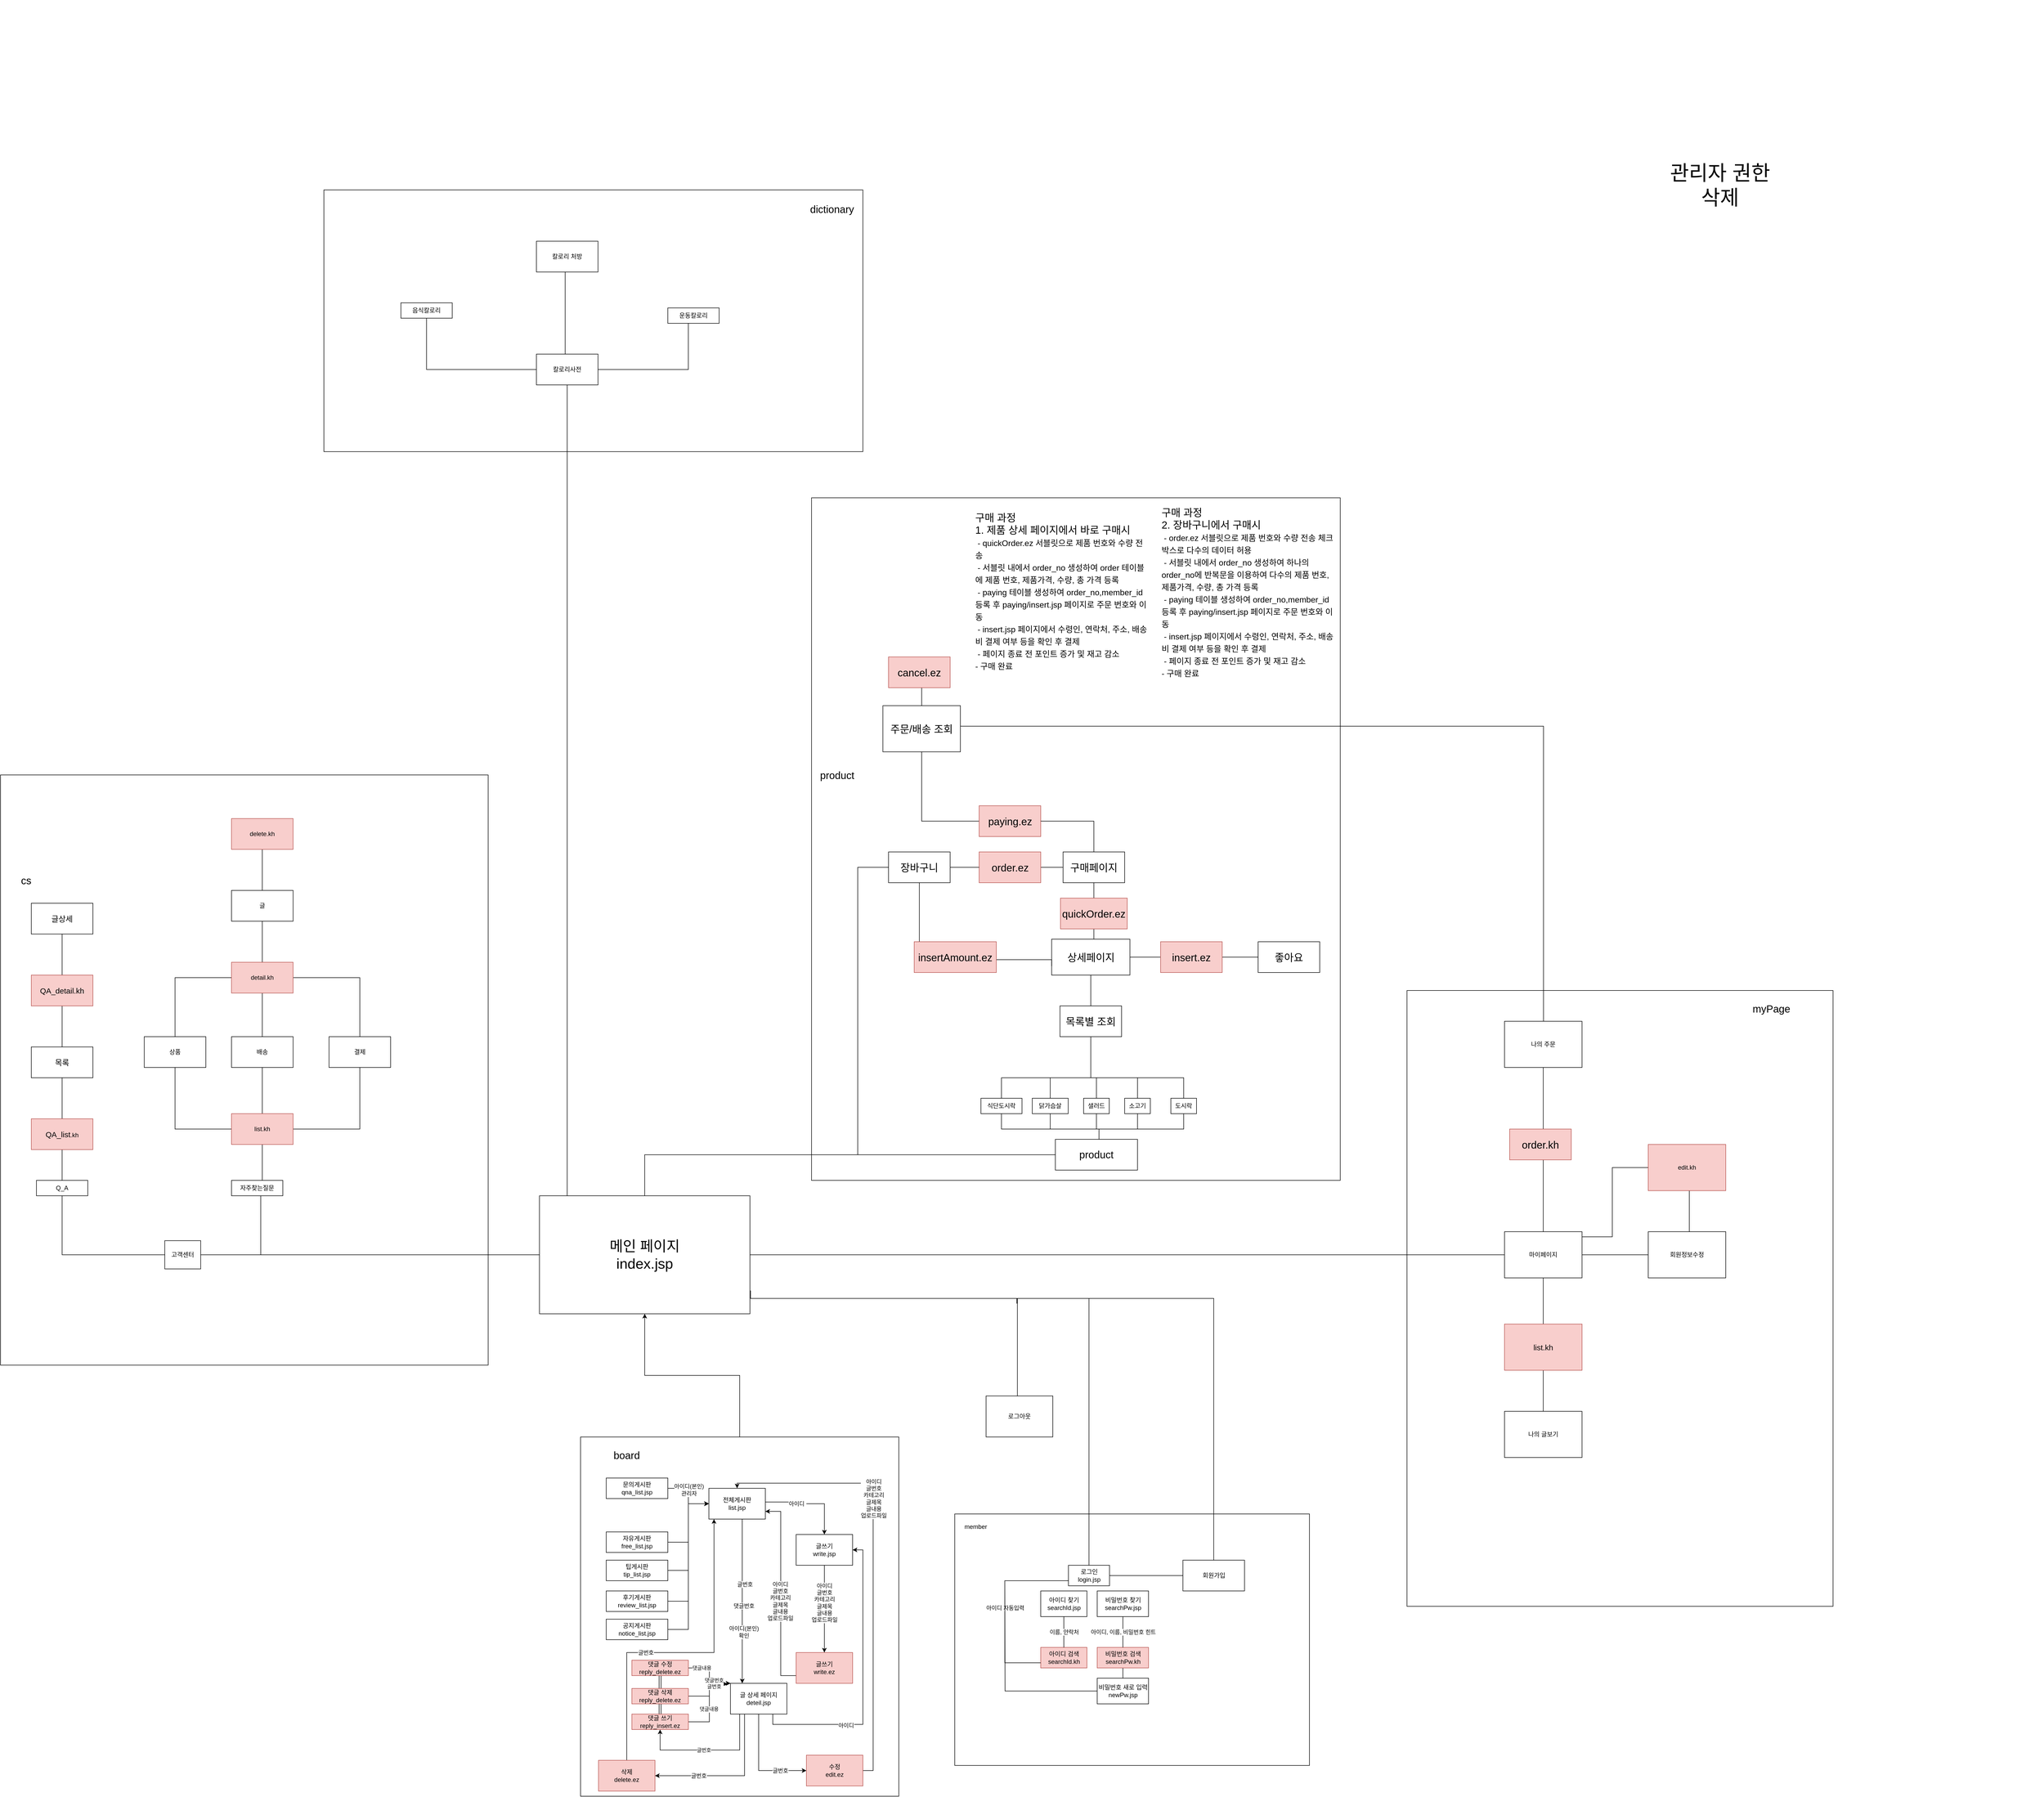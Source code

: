 <mxfile version="17.5.0" type="github">
  <diagram id="po_bsAwMXMUbILKIjwSt" name="Page-1">
    <mxGraphModel dx="2838" dy="4341" grid="1" gridSize="10" guides="1" tooltips="1" connect="1" arrows="1" fold="1" page="1" pageScale="1" pageWidth="827" pageHeight="1169" math="0" shadow="0">
      <root>
        <mxCell id="0" />
        <mxCell id="1" parent="0" />
        <mxCell id="pPLAOlyI_o9XZUJ4gf85-77" value="" style="rounded=0;whiteSpace=wrap;html=1;fontSize=20;" parent="1" vertex="1">
          <mxGeometry x="1880" y="-1440" width="830" height="1200" as="geometry" />
        </mxCell>
        <mxCell id="pPLAOlyI_o9XZUJ4gf85-59" value="" style="rounded=0;whiteSpace=wrap;html=1;fontSize=20;" parent="1" vertex="1">
          <mxGeometry x="-230" y="-3000" width="1050" height="510" as="geometry" />
        </mxCell>
        <mxCell id="pPLAOlyI_o9XZUJ4gf85-57" value="" style="rounded=0;whiteSpace=wrap;html=1;fontSize=20;" parent="1" vertex="1">
          <mxGeometry x="-860" y="-1860" width="950" height="1150" as="geometry" />
        </mxCell>
        <mxCell id="pPLAOlyI_o9XZUJ4gf85-48" value="" style="rounded=0;whiteSpace=wrap;html=1;" parent="1" vertex="1">
          <mxGeometry x="720" y="-2400" width="1030" height="1330" as="geometry" />
        </mxCell>
        <mxCell id="pPLAOlyI_o9XZUJ4gf85-46" value="" style="rounded=0;whiteSpace=wrap;html=1;" parent="1" vertex="1">
          <mxGeometry x="999" y="-420" width="691" height="490" as="geometry" />
        </mxCell>
        <mxCell id="F8ZkxFvzdjKbud3mfMzZ-83" style="edgeStyle=orthogonalEdgeStyle;rounded=0;orthogonalLoop=1;jettySize=auto;html=1;exitX=0.5;exitY=0;exitDx=0;exitDy=0;entryX=0.5;entryY=1;entryDx=0;entryDy=0;fontSize=20;" edge="1" parent="1" source="pPLAOlyI_o9XZUJ4gf85-39" target="wMbTXYFd00fgI91BMli0-22">
          <mxGeometry relative="1" as="geometry" />
        </mxCell>
        <mxCell id="pPLAOlyI_o9XZUJ4gf85-39" value="" style="rounded=0;whiteSpace=wrap;html=1;" parent="1" vertex="1">
          <mxGeometry x="270" y="-570" width="620" height="700" as="geometry" />
        </mxCell>
        <mxCell id="wMbTXYFd00fgI91BMli0-59" style="edgeStyle=orthogonalEdgeStyle;rounded=0;orthogonalLoop=1;jettySize=auto;html=1;endArrow=none;endFill=0;" parent="1" source="wMbTXYFd00fgI91BMli0-1" target="wMbTXYFd00fgI91BMli0-57" edge="1">
          <mxGeometry relative="1" as="geometry" />
        </mxCell>
        <mxCell id="pPLAOlyI_o9XZUJ4gf85-65" style="edgeStyle=orthogonalEdgeStyle;rounded=0;orthogonalLoop=1;jettySize=auto;html=1;fontSize=20;endArrow=none;endFill=0;" parent="1" source="wMbTXYFd00fgI91BMli0-1" edge="1">
          <mxGeometry relative="1" as="geometry">
            <mxPoint x="1260.5" y="-840" as="targetPoint" />
          </mxGeometry>
        </mxCell>
        <mxCell id="wMbTXYFd00fgI91BMli0-1" value="로그인&lt;br&gt;login.jsp&lt;br&gt;" style="rounded=0;whiteSpace=wrap;html=1;" parent="1" vertex="1">
          <mxGeometry x="1220.5" y="-320" width="80" height="40" as="geometry" />
        </mxCell>
        <mxCell id="wMbTXYFd00fgI91BMli0-2" value="아이디 찾기&lt;br&gt;searchId.jsp&lt;br&gt;" style="rounded=0;whiteSpace=wrap;html=1;" parent="1" vertex="1">
          <mxGeometry x="1166.5" y="-270" width="90" height="50" as="geometry" />
        </mxCell>
        <mxCell id="wMbTXYFd00fgI91BMli0-3" value="비밀번호 찾기&lt;br&gt;searchPw.jsp" style="rounded=0;whiteSpace=wrap;html=1;" parent="1" vertex="1">
          <mxGeometry x="1276.5" y="-270" width="100" height="50" as="geometry" />
        </mxCell>
        <mxCell id="wMbTXYFd00fgI91BMli0-4" value="아이디 검색&lt;br&gt;searchId.kh" style="rounded=0;whiteSpace=wrap;html=1;fillColor=#f8cecc;strokeColor=#b85450;" parent="1" vertex="1">
          <mxGeometry x="1166.5" y="-160" width="90" height="40" as="geometry" />
        </mxCell>
        <mxCell id="wMbTXYFd00fgI91BMli0-15" value="" style="edgeStyle=orthogonalEdgeStyle;rounded=0;orthogonalLoop=1;jettySize=auto;html=1;endArrow=none;endFill=0;" parent="1" source="wMbTXYFd00fgI91BMli0-5" target="wMbTXYFd00fgI91BMli0-14" edge="1">
          <mxGeometry relative="1" as="geometry" />
        </mxCell>
        <mxCell id="wMbTXYFd00fgI91BMli0-5" value="비밀번호 검색&lt;br&gt;searchPw.kh" style="rounded=0;whiteSpace=wrap;html=1;fillColor=#f8cecc;strokeColor=#b85450;" parent="1" vertex="1">
          <mxGeometry x="1276.5" y="-160" width="100" height="40" as="geometry" />
        </mxCell>
        <mxCell id="wMbTXYFd00fgI91BMli0-6" value="이름, 얀락처" style="endArrow=none;html=1;rounded=0;entryX=0.5;entryY=1;entryDx=0;entryDy=0;exitX=0.5;exitY=0;exitDx=0;exitDy=0;" parent="1" source="wMbTXYFd00fgI91BMli0-4" target="wMbTXYFd00fgI91BMli0-2" edge="1">
          <mxGeometry width="50" height="50" relative="1" as="geometry">
            <mxPoint x="1276.5" y="50" as="sourcePoint" />
            <mxPoint x="1256.5" y="-40" as="targetPoint" />
          </mxGeometry>
        </mxCell>
        <mxCell id="wMbTXYFd00fgI91BMli0-7" value="아이디, 이름, 비밀번호 힌트" style="endArrow=none;html=1;rounded=0;entryX=0.5;entryY=1;entryDx=0;entryDy=0;" parent="1" source="wMbTXYFd00fgI91BMli0-5" target="wMbTXYFd00fgI91BMli0-3" edge="1">
          <mxGeometry width="50" height="50" relative="1" as="geometry">
            <mxPoint x="1276.5" y="40" as="sourcePoint" />
            <mxPoint x="1326.5" y="-10" as="targetPoint" />
          </mxGeometry>
        </mxCell>
        <mxCell id="wMbTXYFd00fgI91BMli0-13" value="아이디 자동입력" style="endArrow=none;html=1;rounded=0;entryX=0;entryY=0.75;entryDx=0;entryDy=0;exitX=0;exitY=0.75;exitDx=0;exitDy=0;" parent="1" source="wMbTXYFd00fgI91BMli0-4" target="wMbTXYFd00fgI91BMli0-1" edge="1">
          <mxGeometry width="50" height="50" relative="1" as="geometry">
            <mxPoint x="1276.5" y="40" as="sourcePoint" />
            <mxPoint x="1326.5" y="-10" as="targetPoint" />
            <Array as="points">
              <mxPoint x="1096.5" y="-130" />
              <mxPoint x="1096.5" y="-290" />
            </Array>
          </mxGeometry>
        </mxCell>
        <mxCell id="wMbTXYFd00fgI91BMli0-58" style="edgeStyle=orthogonalEdgeStyle;rounded=0;orthogonalLoop=1;jettySize=auto;html=1;endArrow=none;endFill=0;" parent="1" source="wMbTXYFd00fgI91BMli0-14" edge="1">
          <mxGeometry relative="1" as="geometry">
            <mxPoint x="1096.5" y="-290" as="targetPoint" />
          </mxGeometry>
        </mxCell>
        <mxCell id="wMbTXYFd00fgI91BMli0-14" value="비밀번호 새로 입력&lt;br&gt;newPw.jsp" style="whiteSpace=wrap;html=1;rounded=0;" parent="1" vertex="1">
          <mxGeometry x="1276.5" y="-100" width="100" height="50" as="geometry" />
        </mxCell>
        <mxCell id="wMbTXYFd00fgI91BMli0-29" style="edgeStyle=orthogonalEdgeStyle;rounded=0;orthogonalLoop=1;jettySize=auto;html=1;endArrow=none;endFill=0;" parent="1" source="wMbTXYFd00fgI91BMli0-22" target="wMbTXYFd00fgI91BMli0-25" edge="1">
          <mxGeometry relative="1" as="geometry">
            <mxPoint x="-250" y="-925" as="sourcePoint" />
          </mxGeometry>
        </mxCell>
        <mxCell id="wMbTXYFd00fgI91BMli0-30" style="edgeStyle=orthogonalEdgeStyle;rounded=0;orthogonalLoop=1;jettySize=auto;html=1;entryX=0.5;entryY=1;entryDx=0;entryDy=0;endArrow=none;endFill=0;" parent="1" source="wMbTXYFd00fgI91BMli0-22" target="wMbTXYFd00fgI91BMli0-24" edge="1">
          <mxGeometry relative="1" as="geometry">
            <Array as="points">
              <mxPoint x="244" y="-1190" />
              <mxPoint x="244" y="-1190" />
            </Array>
          </mxGeometry>
        </mxCell>
        <mxCell id="uuZ5_4V9N_6O_D1vq4jB-8" style="edgeStyle=orthogonalEdgeStyle;rounded=0;orthogonalLoop=1;jettySize=auto;html=1;entryX=0;entryY=0.5;entryDx=0;entryDy=0;endArrow=none;endFill=0;" parent="1" target="wMbTXYFd00fgI91BMli0-77" edge="1">
          <mxGeometry relative="1" as="geometry">
            <Array as="points">
              <mxPoint x="810" y="-1680" />
            </Array>
            <mxPoint x="810" y="-1120" as="sourcePoint" />
          </mxGeometry>
        </mxCell>
        <mxCell id="pPLAOlyI_o9XZUJ4gf85-38" style="edgeStyle=orthogonalEdgeStyle;rounded=0;orthogonalLoop=1;jettySize=auto;html=1;endArrow=none;endFill=0;" parent="1" source="wMbTXYFd00fgI91BMli0-22" target="wMbTXYFd00fgI91BMli0-23" edge="1">
          <mxGeometry relative="1" as="geometry">
            <Array as="points">
              <mxPoint x="395" y="-1120" />
            </Array>
          </mxGeometry>
        </mxCell>
        <mxCell id="wMbTXYFd00fgI91BMli0-22" value="메인 페이지&lt;br style=&quot;font-size: 28px;&quot;&gt;index.jsp" style="rounded=0;whiteSpace=wrap;html=1;strokeWidth=1;fontSize=28;" parent="1" vertex="1">
          <mxGeometry x="190" y="-1040" width="410" height="230" as="geometry" />
        </mxCell>
        <mxCell id="wMbTXYFd00fgI91BMli0-23" value="&lt;font style=&quot;font-size: 20px&quot;&gt;product&lt;/font&gt;" style="rounded=0;whiteSpace=wrap;html=1;fontSize=17;" parent="1" vertex="1">
          <mxGeometry x="1195" y="-1150" width="160" height="60" as="geometry" />
        </mxCell>
        <mxCell id="wMbTXYFd00fgI91BMli0-53" style="edgeStyle=orthogonalEdgeStyle;rounded=0;orthogonalLoop=1;jettySize=auto;html=1;entryX=0.5;entryY=1;entryDx=0;entryDy=0;endArrow=none;endFill=0;" parent="1" source="wMbTXYFd00fgI91BMli0-24" target="wMbTXYFd00fgI91BMli0-51" edge="1">
          <mxGeometry relative="1" as="geometry">
            <Array as="points">
              <mxPoint x="-30" y="-2650" />
            </Array>
          </mxGeometry>
        </mxCell>
        <mxCell id="wMbTXYFd00fgI91BMli0-54" style="edgeStyle=orthogonalEdgeStyle;rounded=0;orthogonalLoop=1;jettySize=auto;html=1;endArrow=none;endFill=0;" parent="1" source="wMbTXYFd00fgI91BMli0-24" target="wMbTXYFd00fgI91BMli0-52" edge="1">
          <mxGeometry relative="1" as="geometry">
            <Array as="points">
              <mxPoint x="480" y="-2650" />
            </Array>
            <mxPoint x="610" y="-2760" as="targetPoint" />
          </mxGeometry>
        </mxCell>
        <mxCell id="wMbTXYFd00fgI91BMli0-56" style="edgeStyle=orthogonalEdgeStyle;rounded=0;orthogonalLoop=1;jettySize=auto;html=1;entryX=0.5;entryY=1;entryDx=0;entryDy=0;endArrow=none;endFill=0;" parent="1" source="wMbTXYFd00fgI91BMli0-24" target="wMbTXYFd00fgI91BMli0-55" edge="1">
          <mxGeometry relative="1" as="geometry">
            <Array as="points">
              <mxPoint x="240" y="-2710" />
              <mxPoint x="240" y="-2710" />
            </Array>
          </mxGeometry>
        </mxCell>
        <mxCell id="wMbTXYFd00fgI91BMli0-24" value="칼로리사전" style="rounded=0;whiteSpace=wrap;html=1;" parent="1" vertex="1">
          <mxGeometry x="184" y="-2680" width="120" height="60" as="geometry" />
        </mxCell>
        <mxCell id="wMbTXYFd00fgI91BMli0-49" style="edgeStyle=orthogonalEdgeStyle;rounded=0;orthogonalLoop=1;jettySize=auto;html=1;exitX=0;exitY=0.5;exitDx=0;exitDy=0;endArrow=none;endFill=0;" parent="1" source="wMbTXYFd00fgI91BMli0-25" target="wMbTXYFd00fgI91BMli0-48" edge="1">
          <mxGeometry relative="1" as="geometry" />
        </mxCell>
        <mxCell id="wMbTXYFd00fgI91BMli0-50" style="edgeStyle=orthogonalEdgeStyle;rounded=0;orthogonalLoop=1;jettySize=auto;html=1;exitX=1;exitY=0.25;exitDx=0;exitDy=0;entryX=0.57;entryY=0.967;entryDx=0;entryDy=0;entryPerimeter=0;endArrow=none;endFill=0;" parent="1" source="wMbTXYFd00fgI91BMli0-25" target="wMbTXYFd00fgI91BMli0-47" edge="1">
          <mxGeometry relative="1" as="geometry">
            <Array as="points">
              <mxPoint x="-470" y="-925" />
              <mxPoint x="-353" y="-925" />
            </Array>
          </mxGeometry>
        </mxCell>
        <mxCell id="wMbTXYFd00fgI91BMli0-25" value="고객센터" style="rounded=0;whiteSpace=wrap;html=1;" parent="1" vertex="1">
          <mxGeometry x="-540" y="-952.5" width="70" height="55" as="geometry" />
        </mxCell>
        <mxCell id="pPLAOlyI_o9XZUJ4gf85-27" style="edgeStyle=orthogonalEdgeStyle;rounded=0;orthogonalLoop=1;jettySize=auto;html=1;endArrow=none;endFill=0;" parent="1" source="wMbTXYFd00fgI91BMli0-32" target="wMbTXYFd00fgI91BMli0-23" edge="1">
          <mxGeometry relative="1" as="geometry">
            <Array as="points">
              <mxPoint x="1090" y="-1170" />
              <mxPoint x="1280" y="-1170" />
            </Array>
          </mxGeometry>
        </mxCell>
        <mxCell id="DBWStHCffXU6mWPYk1ZV-15" style="edgeStyle=orthogonalEdgeStyle;rounded=0;orthogonalLoop=1;jettySize=auto;html=1;entryX=0.5;entryY=1;entryDx=0;entryDy=0;endArrow=none;endFill=0;" parent="1" source="wMbTXYFd00fgI91BMli0-32" target="pPLAOlyI_o9XZUJ4gf85-89" edge="1">
          <mxGeometry relative="1" as="geometry">
            <Array as="points">
              <mxPoint x="1090" y="-1270" />
              <mxPoint x="1264" y="-1270" />
            </Array>
          </mxGeometry>
        </mxCell>
        <mxCell id="wMbTXYFd00fgI91BMli0-32" value="식단도시락&lt;br&gt;" style="rounded=0;whiteSpace=wrap;html=1;" parent="1" vertex="1">
          <mxGeometry x="1050" y="-1230" width="80" height="30" as="geometry" />
        </mxCell>
        <mxCell id="pPLAOlyI_o9XZUJ4gf85-36" style="edgeStyle=orthogonalEdgeStyle;rounded=0;orthogonalLoop=1;jettySize=auto;html=1;endArrow=none;endFill=0;startArrow=none;" parent="1" source="pPLAOlyI_o9XZUJ4gf85-89" target="wMbTXYFd00fgI91BMli0-63" edge="1">
          <mxGeometry relative="1" as="geometry">
            <Array as="points">
              <mxPoint x="1264" y="-1270" />
            </Array>
          </mxGeometry>
        </mxCell>
        <mxCell id="DBWStHCffXU6mWPYk1ZV-11" style="edgeStyle=orthogonalEdgeStyle;rounded=0;orthogonalLoop=1;jettySize=auto;html=1;endArrow=none;endFill=0;" parent="1" source="wMbTXYFd00fgI91BMli0-33" target="wMbTXYFd00fgI91BMli0-23" edge="1">
          <mxGeometry relative="1" as="geometry">
            <Array as="points">
              <mxPoint x="1445" y="-1170" />
              <mxPoint x="1280" y="-1170" />
            </Array>
          </mxGeometry>
        </mxCell>
        <mxCell id="wMbTXYFd00fgI91BMli0-33" value="도시락" style="rounded=0;whiteSpace=wrap;html=1;" parent="1" vertex="1">
          <mxGeometry x="1420" y="-1230" width="50" height="30" as="geometry" />
        </mxCell>
        <mxCell id="DBWStHCffXU6mWPYk1ZV-7" style="edgeStyle=orthogonalEdgeStyle;rounded=0;orthogonalLoop=1;jettySize=auto;html=1;endArrow=none;endFill=0;" parent="1" source="wMbTXYFd00fgI91BMli0-34" edge="1">
          <mxGeometry relative="1" as="geometry">
            <mxPoint x="1355" y="-1270" as="targetPoint" />
          </mxGeometry>
        </mxCell>
        <mxCell id="DBWStHCffXU6mWPYk1ZV-13" style="edgeStyle=orthogonalEdgeStyle;rounded=0;orthogonalLoop=1;jettySize=auto;html=1;endArrow=none;endFill=0;" parent="1" source="wMbTXYFd00fgI91BMli0-34" edge="1">
          <mxGeometry relative="1" as="geometry">
            <mxPoint x="1355" y="-1170" as="targetPoint" />
          </mxGeometry>
        </mxCell>
        <mxCell id="wMbTXYFd00fgI91BMli0-34" value="소고기" style="rounded=0;whiteSpace=wrap;html=1;" parent="1" vertex="1">
          <mxGeometry x="1330" y="-1230" width="50" height="30" as="geometry" />
        </mxCell>
        <mxCell id="DBWStHCffXU6mWPYk1ZV-8" style="edgeStyle=orthogonalEdgeStyle;rounded=0;orthogonalLoop=1;jettySize=auto;html=1;endArrow=none;endFill=0;" parent="1" source="wMbTXYFd00fgI91BMli0-35" edge="1">
          <mxGeometry relative="1" as="geometry">
            <mxPoint x="1185" y="-1170" as="targetPoint" />
          </mxGeometry>
        </mxCell>
        <mxCell id="DBWStHCffXU6mWPYk1ZV-9" style="edgeStyle=orthogonalEdgeStyle;rounded=0;orthogonalLoop=1;jettySize=auto;html=1;endArrow=none;endFill=0;" parent="1" source="wMbTXYFd00fgI91BMli0-35" edge="1">
          <mxGeometry relative="1" as="geometry">
            <mxPoint x="1185" y="-1270" as="targetPoint" />
          </mxGeometry>
        </mxCell>
        <mxCell id="wMbTXYFd00fgI91BMli0-35" value="닭가슴살" style="rounded=0;whiteSpace=wrap;html=1;" parent="1" vertex="1">
          <mxGeometry x="1150" y="-1230" width="70" height="30" as="geometry" />
        </mxCell>
        <mxCell id="DBWStHCffXU6mWPYk1ZV-14" style="edgeStyle=orthogonalEdgeStyle;rounded=0;orthogonalLoop=1;jettySize=auto;html=1;endArrow=none;endFill=0;" parent="1" source="wMbTXYFd00fgI91BMli0-36" edge="1">
          <mxGeometry relative="1" as="geometry">
            <mxPoint x="1275" y="-1170" as="targetPoint" />
          </mxGeometry>
        </mxCell>
        <mxCell id="DBWStHCffXU6mWPYk1ZV-17" style="edgeStyle=orthogonalEdgeStyle;rounded=0;orthogonalLoop=1;jettySize=auto;html=1;endArrow=none;endFill=0;" parent="1" source="wMbTXYFd00fgI91BMli0-36" edge="1">
          <mxGeometry relative="1" as="geometry">
            <mxPoint x="1275" y="-1270" as="targetPoint" />
          </mxGeometry>
        </mxCell>
        <mxCell id="wMbTXYFd00fgI91BMli0-36" value="샐러드" style="rounded=0;whiteSpace=wrap;html=1;" parent="1" vertex="1">
          <mxGeometry x="1250" y="-1230" width="50" height="30" as="geometry" />
        </mxCell>
        <mxCell id="pPLAOlyI_o9XZUJ4gf85-97" value="" style="edgeStyle=orthogonalEdgeStyle;rounded=0;orthogonalLoop=1;jettySize=auto;html=1;fontSize=15;endArrow=none;endFill=0;" parent="1" source="wMbTXYFd00fgI91BMli0-48" edge="1">
          <mxGeometry relative="1" as="geometry">
            <mxPoint x="-740" y="-1150" as="targetPoint" />
          </mxGeometry>
        </mxCell>
        <mxCell id="wMbTXYFd00fgI91BMli0-48" value="Q_A" style="rounded=0;whiteSpace=wrap;html=1;" parent="1" vertex="1">
          <mxGeometry x="-790" y="-1070" width="100" height="30" as="geometry" />
        </mxCell>
        <mxCell id="wMbTXYFd00fgI91BMli0-51" value="음식칼로리" style="rounded=0;whiteSpace=wrap;html=1;" parent="1" vertex="1">
          <mxGeometry x="-80" y="-2780" width="100" height="30" as="geometry" />
        </mxCell>
        <mxCell id="wMbTXYFd00fgI91BMli0-52" value="운동칼로리" style="rounded=0;whiteSpace=wrap;html=1;" parent="1" vertex="1">
          <mxGeometry x="440" y="-2770" width="100" height="30" as="geometry" />
        </mxCell>
        <mxCell id="wMbTXYFd00fgI91BMli0-55" value="칼로리 처방" style="rounded=0;whiteSpace=wrap;html=1;" parent="1" vertex="1">
          <mxGeometry x="184" y="-2900" width="120" height="60" as="geometry" />
        </mxCell>
        <mxCell id="pPLAOlyI_o9XZUJ4gf85-64" style="edgeStyle=orthogonalEdgeStyle;rounded=0;orthogonalLoop=1;jettySize=auto;html=1;fontSize=20;endArrow=none;endFill=0;" parent="1" source="wMbTXYFd00fgI91BMli0-57" edge="1">
          <mxGeometry relative="1" as="geometry">
            <mxPoint x="1120" y="-830" as="targetPoint" />
            <Array as="points">
              <mxPoint x="1503" y="-840" />
              <mxPoint x="1120" y="-840" />
            </Array>
          </mxGeometry>
        </mxCell>
        <mxCell id="wMbTXYFd00fgI91BMli0-57" value="회원가입" style="rounded=0;whiteSpace=wrap;html=1;" parent="1" vertex="1">
          <mxGeometry x="1443.5" y="-330" width="120" height="60" as="geometry" />
        </mxCell>
        <mxCell id="wMbTXYFd00fgI91BMli0-63" value="&lt;font style=&quot;font-size: 20px&quot;&gt;상세페이지&lt;br&gt;&lt;/font&gt;" style="rounded=0;whiteSpace=wrap;html=1;" parent="1" vertex="1">
          <mxGeometry x="1187.75" y="-1540" width="152.5" height="70" as="geometry" />
        </mxCell>
        <mxCell id="pPLAOlyI_o9XZUJ4gf85-22" style="edgeStyle=orthogonalEdgeStyle;rounded=0;orthogonalLoop=1;jettySize=auto;html=1;endArrow=none;endFill=0;" parent="1" source="wMbTXYFd00fgI91BMli0-72" target="wMbTXYFd00fgI91BMli0-63" edge="1">
          <mxGeometry relative="1" as="geometry">
            <Array as="points">
              <mxPoint x="1260" y="-1513.5" />
              <mxPoint x="1260" y="-1513.5" />
            </Array>
          </mxGeometry>
        </mxCell>
        <mxCell id="o1LY4lYA1ahA4SfnEf8r-6" style="edgeStyle=orthogonalEdgeStyle;rounded=0;orthogonalLoop=1;jettySize=auto;html=1;fontSize=20;endArrow=none;endFill=0;startArrow=none;" parent="1" source="o1LY4lYA1ahA4SfnEf8r-7" target="uuZ5_4V9N_6O_D1vq4jB-11" edge="1">
          <mxGeometry relative="1" as="geometry">
            <Array as="points" />
          </mxGeometry>
        </mxCell>
        <mxCell id="wMbTXYFd00fgI91BMli0-72" value="&lt;font style=&quot;font-size: 20px&quot;&gt;구매페이지&lt;/font&gt;" style="rounded=0;whiteSpace=wrap;html=1;" parent="1" vertex="1">
          <mxGeometry x="1210" y="-1710" width="120" height="60" as="geometry" />
        </mxCell>
        <mxCell id="DBWStHCffXU6mWPYk1ZV-4" style="edgeStyle=orthogonalEdgeStyle;rounded=0;orthogonalLoop=1;jettySize=auto;html=1;endArrow=none;endFill=0;startArrow=none;" parent="1" source="o1LY4lYA1ahA4SfnEf8r-4" target="wMbTXYFd00fgI91BMli0-72" edge="1">
          <mxGeometry relative="1" as="geometry" />
        </mxCell>
        <mxCell id="DBWStHCffXU6mWPYk1ZV-6" style="edgeStyle=orthogonalEdgeStyle;rounded=0;orthogonalLoop=1;jettySize=auto;html=1;entryX=0;entryY=0.75;entryDx=0;entryDy=0;endArrow=none;endFill=0;" parent="1" source="wMbTXYFd00fgI91BMli0-77" target="wMbTXYFd00fgI91BMli0-63" edge="1">
          <mxGeometry relative="1" as="geometry">
            <Array as="points">
              <mxPoint x="930" y="-1500" />
            </Array>
          </mxGeometry>
        </mxCell>
        <mxCell id="wMbTXYFd00fgI91BMli0-77" value="&lt;font style=&quot;font-size: 20px&quot;&gt;장바구니&lt;/font&gt;" style="rounded=0;whiteSpace=wrap;html=1;" parent="1" vertex="1">
          <mxGeometry x="870" y="-1710" width="120" height="60" as="geometry" />
        </mxCell>
        <mxCell id="uuZ5_4V9N_6O_D1vq4jB-7" style="edgeStyle=orthogonalEdgeStyle;rounded=0;orthogonalLoop=1;jettySize=auto;html=1;endArrow=none;endFill=0;entryX=1.003;entryY=0.803;entryDx=0;entryDy=0;entryPerimeter=0;" parent="1" source="uuZ5_4V9N_6O_D1vq4jB-2" target="wMbTXYFd00fgI91BMli0-22" edge="1">
          <mxGeometry relative="1" as="geometry">
            <mxPoint x="680" y="-570" as="targetPoint" />
            <Array as="points">
              <mxPoint x="1121" y="-840" />
              <mxPoint x="601" y="-840" />
            </Array>
          </mxGeometry>
        </mxCell>
        <mxCell id="uuZ5_4V9N_6O_D1vq4jB-2" value="로그아웃" style="rounded=0;whiteSpace=wrap;html=1;" parent="1" vertex="1">
          <mxGeometry x="1060" y="-650" width="130" height="80" as="geometry" />
        </mxCell>
        <mxCell id="uuZ5_4V9N_6O_D1vq4jB-10" value="" style="edgeStyle=orthogonalEdgeStyle;rounded=0;orthogonalLoop=1;jettySize=auto;html=1;endArrow=none;endFill=0;" parent="1" source="uuZ5_4V9N_6O_D1vq4jB-5" target="uuZ5_4V9N_6O_D1vq4jB-9" edge="1">
          <mxGeometry relative="1" as="geometry" />
        </mxCell>
        <mxCell id="pPLAOlyI_o9XZUJ4gf85-66" style="edgeStyle=orthogonalEdgeStyle;rounded=0;orthogonalLoop=1;jettySize=auto;html=1;fontSize=20;endArrow=none;endFill=0;" parent="1" source="uuZ5_4V9N_6O_D1vq4jB-5" target="wMbTXYFd00fgI91BMli0-22" edge="1">
          <mxGeometry relative="1" as="geometry" />
        </mxCell>
        <mxCell id="pPLAOlyI_o9XZUJ4gf85-68" value="" style="edgeStyle=orthogonalEdgeStyle;rounded=0;orthogonalLoop=1;jettySize=auto;html=1;fontSize=20;endArrow=none;endFill=0;" parent="1" source="uuZ5_4V9N_6O_D1vq4jB-9" target="pPLAOlyI_o9XZUJ4gf85-67" edge="1">
          <mxGeometry relative="1" as="geometry" />
        </mxCell>
        <mxCell id="pPLAOlyI_o9XZUJ4gf85-70" value="" style="edgeStyle=orthogonalEdgeStyle;rounded=0;orthogonalLoop=1;jettySize=auto;html=1;fontSize=20;endArrow=none;endFill=0;" parent="1" source="uuZ5_4V9N_6O_D1vq4jB-9" target="pPLAOlyI_o9XZUJ4gf85-69" edge="1">
          <mxGeometry relative="1" as="geometry">
            <Array as="points">
              <mxPoint x="2430" y="-1020" />
              <mxPoint x="2430" y="-1020" />
            </Array>
          </mxGeometry>
        </mxCell>
        <mxCell id="pPLAOlyI_o9XZUJ4gf85-72" value="" style="edgeStyle=orthogonalEdgeStyle;rounded=0;orthogonalLoop=1;jettySize=auto;html=1;fontSize=20;endArrow=none;endFill=0;" parent="1" source="uuZ5_4V9N_6O_D1vq4jB-9" target="pPLAOlyI_o9XZUJ4gf85-71" edge="1">
          <mxGeometry relative="1" as="geometry" />
        </mxCell>
        <mxCell id="uuZ5_4V9N_6O_D1vq4jB-9" value="회원정보수정" style="rounded=0;whiteSpace=wrap;html=1;" parent="1" vertex="1">
          <mxGeometry x="2350" y="-970" width="151" height="90" as="geometry" />
        </mxCell>
        <mxCell id="lBuedLA_Ls_MxISClnTZ-3" style="edgeStyle=orthogonalEdgeStyle;rounded=0;orthogonalLoop=1;jettySize=auto;html=1;endArrow=none;endFill=0;" parent="1" source="uuZ5_4V9N_6O_D1vq4jB-11" target="pPLAOlyI_o9XZUJ4gf85-71" edge="1">
          <mxGeometry relative="1" as="geometry">
            <Array as="points">
              <mxPoint x="2146" y="-1955" />
            </Array>
          </mxGeometry>
        </mxCell>
        <mxCell id="o1LY4lYA1ahA4SfnEf8r-15" style="edgeStyle=orthogonalEdgeStyle;rounded=0;orthogonalLoop=1;jettySize=auto;html=1;fontSize=16;endArrow=none;endFill=0;" parent="1" source="uuZ5_4V9N_6O_D1vq4jB-11" target="o1LY4lYA1ahA4SfnEf8r-14" edge="1">
          <mxGeometry relative="1" as="geometry">
            <Array as="points">
              <mxPoint x="960" y="-2060" />
            </Array>
          </mxGeometry>
        </mxCell>
        <mxCell id="uuZ5_4V9N_6O_D1vq4jB-11" value="&lt;font style=&quot;font-size: 20px&quot;&gt;주문/배송 조회&lt;/font&gt;" style="rounded=0;whiteSpace=wrap;html=1;" parent="1" vertex="1">
          <mxGeometry x="859" y="-1995" width="151" height="90" as="geometry" />
        </mxCell>
        <mxCell id="pPLAOlyI_o9XZUJ4gf85-18" style="edgeStyle=orthogonalEdgeStyle;rounded=0;orthogonalLoop=1;jettySize=auto;html=1;endArrow=none;endFill=0;" parent="1" source="uuZ5_4V9N_6O_D1vq4jB-38" edge="1">
          <mxGeometry relative="1" as="geometry">
            <mxPoint x="-350" y="-1170" as="targetPoint" />
            <Array as="points">
              <mxPoint x="-520" y="-1170" />
            </Array>
          </mxGeometry>
        </mxCell>
        <mxCell id="uuZ5_4V9N_6O_D1vq4jB-38" value="상품" style="whiteSpace=wrap;html=1;rounded=0;" parent="1" vertex="1">
          <mxGeometry x="-580" y="-1350" width="120" height="60" as="geometry" />
        </mxCell>
        <mxCell id="pPLAOlyI_o9XZUJ4gf85-19" style="edgeStyle=orthogonalEdgeStyle;rounded=0;orthogonalLoop=1;jettySize=auto;html=1;entryX=0.75;entryY=0;entryDx=0;entryDy=0;endArrow=none;endFill=0;" parent="1" source="uuZ5_4V9N_6O_D1vq4jB-40" target="wMbTXYFd00fgI91BMli0-47" edge="1">
          <mxGeometry relative="1" as="geometry">
            <Array as="points">
              <mxPoint x="-350" y="-1070" />
            </Array>
          </mxGeometry>
        </mxCell>
        <mxCell id="uuZ5_4V9N_6O_D1vq4jB-40" value="배송" style="whiteSpace=wrap;html=1;rounded=0;" parent="1" vertex="1">
          <mxGeometry x="-410" y="-1350" width="120" height="60" as="geometry" />
        </mxCell>
        <mxCell id="pPLAOlyI_o9XZUJ4gf85-2" style="edgeStyle=orthogonalEdgeStyle;rounded=0;orthogonalLoop=1;jettySize=auto;html=1;shape=link;strokeColor=none;startArrow=none;" parent="1" source="wMbTXYFd00fgI91BMli0-47" edge="1">
          <mxGeometry relative="1" as="geometry">
            <mxPoint x="-350" y="-1050" as="targetPoint" />
            <Array as="points">
              <mxPoint x="-210" y="-1050" />
            </Array>
          </mxGeometry>
        </mxCell>
        <mxCell id="pPLAOlyI_o9XZUJ4gf85-20" style="edgeStyle=orthogonalEdgeStyle;rounded=0;orthogonalLoop=1;jettySize=auto;html=1;endArrow=none;endFill=0;" parent="1" source="uuZ5_4V9N_6O_D1vq4jB-41" edge="1">
          <mxGeometry relative="1" as="geometry">
            <mxPoint x="-350" y="-1170" as="targetPoint" />
            <Array as="points">
              <mxPoint x="-160" y="-1170" />
            </Array>
          </mxGeometry>
        </mxCell>
        <mxCell id="uuZ5_4V9N_6O_D1vq4jB-41" value="결제" style="whiteSpace=wrap;html=1;rounded=0;" parent="1" vertex="1">
          <mxGeometry x="-220" y="-1350" width="120" height="60" as="geometry" />
        </mxCell>
        <mxCell id="wMbTXYFd00fgI91BMli0-47" value="자주찾는질문" style="rounded=0;whiteSpace=wrap;html=1;" parent="1" vertex="1">
          <mxGeometry x="-410" y="-1070" width="100" height="30" as="geometry" />
        </mxCell>
        <mxCell id="pPLAOlyI_o9XZUJ4gf85-21" value="list.kh" style="rounded=0;whiteSpace=wrap;html=1;fillColor=#f8cecc;strokeColor=#b85450;" parent="1" vertex="1">
          <mxGeometry x="-410" y="-1200" width="120" height="60" as="geometry" />
        </mxCell>
        <mxCell id="pPLAOlyI_o9XZUJ4gf85-47" value="member" style="text;html=1;strokeColor=none;fillColor=none;align=center;verticalAlign=middle;whiteSpace=wrap;rounded=0;" parent="1" vertex="1">
          <mxGeometry x="1010" y="-410" width="60" height="30" as="geometry" />
        </mxCell>
        <mxCell id="pPLAOlyI_o9XZUJ4gf85-49" value="&lt;font style=&quot;font-size: 20px&quot;&gt;product&lt;/font&gt;" style="text;html=1;strokeColor=none;fillColor=none;align=center;verticalAlign=middle;whiteSpace=wrap;rounded=0;" parent="1" vertex="1">
          <mxGeometry x="710" y="-1905" width="120" height="90" as="geometry" />
        </mxCell>
        <mxCell id="pPLAOlyI_o9XZUJ4gf85-58" value="cs" style="text;html=1;strokeColor=none;fillColor=none;align=center;verticalAlign=middle;whiteSpace=wrap;rounded=0;fontSize=20;" parent="1" vertex="1">
          <mxGeometry x="-840" y="-1670" width="60" height="30" as="geometry" />
        </mxCell>
        <mxCell id="pPLAOlyI_o9XZUJ4gf85-75" value="" style="edgeStyle=orthogonalEdgeStyle;rounded=0;orthogonalLoop=1;jettySize=auto;html=1;fontSize=20;endArrow=none;endFill=0;" parent="1" source="pPLAOlyI_o9XZUJ4gf85-67" target="pPLAOlyI_o9XZUJ4gf85-74" edge="1">
          <mxGeometry relative="1" as="geometry" />
        </mxCell>
        <mxCell id="pPLAOlyI_o9XZUJ4gf85-67" value="나의 글보기" style="rounded=0;whiteSpace=wrap;html=1;" parent="1" vertex="1">
          <mxGeometry x="2070" y="-620" width="151" height="90" as="geometry" />
        </mxCell>
        <mxCell id="pPLAOlyI_o9XZUJ4gf85-73" style="edgeStyle=orthogonalEdgeStyle;rounded=0;orthogonalLoop=1;jettySize=auto;html=1;fontSize=20;endArrow=none;endFill=0;" parent="1" source="pPLAOlyI_o9XZUJ4gf85-69" target="uuZ5_4V9N_6O_D1vq4jB-5" edge="1">
          <mxGeometry relative="1" as="geometry">
            <Array as="points">
              <mxPoint x="2280" y="-1095" />
              <mxPoint x="2280" y="-960" />
            </Array>
          </mxGeometry>
        </mxCell>
        <mxCell id="pPLAOlyI_o9XZUJ4gf85-69" value="edit.kh" style="rounded=0;whiteSpace=wrap;html=1;fillColor=#f8cecc;strokeColor=#b85450;" parent="1" vertex="1">
          <mxGeometry x="2350" y="-1140" width="151" height="90" as="geometry" />
        </mxCell>
        <mxCell id="pPLAOlyI_o9XZUJ4gf85-71" value="나의 주문" style="rounded=0;whiteSpace=wrap;html=1;" parent="1" vertex="1">
          <mxGeometry x="2070" y="-1380" width="151" height="90" as="geometry" />
        </mxCell>
        <mxCell id="uuZ5_4V9N_6O_D1vq4jB-5" value="마이페이지" style="rounded=0;whiteSpace=wrap;html=1;" parent="1" vertex="1">
          <mxGeometry x="2070" y="-970" width="151" height="90" as="geometry" />
        </mxCell>
        <mxCell id="pPLAOlyI_o9XZUJ4gf85-74" value="list.kh" style="rounded=0;whiteSpace=wrap;html=1;fillColor=#f8cecc;strokeColor=#b85450;fontSize=15;" parent="1" vertex="1">
          <mxGeometry x="2070" y="-790" width="151" height="90" as="geometry" />
        </mxCell>
        <mxCell id="pPLAOlyI_o9XZUJ4gf85-76" value="order.kh" style="rounded=0;whiteSpace=wrap;html=1;fontSize=20;fillColor=#f8cecc;strokeColor=#b85450;" parent="1" vertex="1">
          <mxGeometry x="2080" y="-1170" width="120" height="60" as="geometry" />
        </mxCell>
        <mxCell id="pPLAOlyI_o9XZUJ4gf85-78" value="myPage" style="text;html=1;strokeColor=none;fillColor=none;align=center;verticalAlign=middle;whiteSpace=wrap;rounded=0;fontSize=20;" parent="1" vertex="1">
          <mxGeometry x="2560" y="-1420" width="60" height="30" as="geometry" />
        </mxCell>
        <mxCell id="pPLAOlyI_o9XZUJ4gf85-80" value="dictionary" style="text;html=1;strokeColor=none;fillColor=none;align=center;verticalAlign=middle;whiteSpace=wrap;rounded=0;fontSize=20;" parent="1" vertex="1">
          <mxGeometry x="730" y="-2978" width="60" height="30" as="geometry" />
        </mxCell>
        <mxCell id="pPLAOlyI_o9XZUJ4gf85-83" style="edgeStyle=orthogonalEdgeStyle;rounded=0;orthogonalLoop=1;jettySize=auto;html=1;fontSize=20;endArrow=none;endFill=0;" parent="1" source="pPLAOlyI_o9XZUJ4gf85-81" target="uuZ5_4V9N_6O_D1vq4jB-38" edge="1">
          <mxGeometry relative="1" as="geometry" />
        </mxCell>
        <mxCell id="pPLAOlyI_o9XZUJ4gf85-84" style="edgeStyle=orthogonalEdgeStyle;rounded=0;orthogonalLoop=1;jettySize=auto;html=1;fontSize=20;endArrow=none;endFill=0;" parent="1" source="pPLAOlyI_o9XZUJ4gf85-81" target="uuZ5_4V9N_6O_D1vq4jB-41" edge="1">
          <mxGeometry relative="1" as="geometry" />
        </mxCell>
        <mxCell id="pPLAOlyI_o9XZUJ4gf85-86" value="" style="edgeStyle=orthogonalEdgeStyle;rounded=0;orthogonalLoop=1;jettySize=auto;html=1;fontSize=20;endArrow=none;endFill=0;" parent="1" source="pPLAOlyI_o9XZUJ4gf85-81" target="pPLAOlyI_o9XZUJ4gf85-85" edge="1">
          <mxGeometry relative="1" as="geometry" />
        </mxCell>
        <mxCell id="pPLAOlyI_o9XZUJ4gf85-101" style="edgeStyle=orthogonalEdgeStyle;rounded=0;orthogonalLoop=1;jettySize=auto;html=1;fontSize=15;endArrow=none;endFill=0;" parent="1" source="pPLAOlyI_o9XZUJ4gf85-81" target="uuZ5_4V9N_6O_D1vq4jB-40" edge="1">
          <mxGeometry relative="1" as="geometry" />
        </mxCell>
        <mxCell id="pPLAOlyI_o9XZUJ4gf85-81" value="detail.kh" style="whiteSpace=wrap;html=1;rounded=0;fillColor=#f8cecc;strokeColor=#b85450;" parent="1" vertex="1">
          <mxGeometry x="-410" y="-1495" width="120" height="60" as="geometry" />
        </mxCell>
        <mxCell id="pPLAOlyI_o9XZUJ4gf85-103" value="" style="edgeStyle=orthogonalEdgeStyle;rounded=0;orthogonalLoop=1;jettySize=auto;html=1;fontSize=15;endArrow=none;endFill=0;" parent="1" source="pPLAOlyI_o9XZUJ4gf85-85" target="pPLAOlyI_o9XZUJ4gf85-102" edge="1">
          <mxGeometry relative="1" as="geometry" />
        </mxCell>
        <mxCell id="pPLAOlyI_o9XZUJ4gf85-85" value="글" style="whiteSpace=wrap;html=1;rounded=0;" parent="1" vertex="1">
          <mxGeometry x="-410" y="-1635" width="120" height="60" as="geometry" />
        </mxCell>
        <mxCell id="pPLAOlyI_o9XZUJ4gf85-100" value="" style="edgeStyle=orthogonalEdgeStyle;rounded=0;orthogonalLoop=1;jettySize=auto;html=1;fontSize=15;endArrow=none;endFill=0;" parent="1" source="pPLAOlyI_o9XZUJ4gf85-98" target="pPLAOlyI_o9XZUJ4gf85-99" edge="1">
          <mxGeometry relative="1" as="geometry" />
        </mxCell>
        <mxCell id="pPLAOlyI_o9XZUJ4gf85-98" value="QA_list&lt;span style=&quot;font-size: 12px&quot;&gt;.kh&lt;/span&gt;" style="rounded=0;whiteSpace=wrap;html=1;fontSize=15;fillColor=#f8cecc;strokeColor=#b85450;" parent="1" vertex="1">
          <mxGeometry x="-800" y="-1190" width="120" height="60" as="geometry" />
        </mxCell>
        <mxCell id="pPLAOlyI_o9XZUJ4gf85-105" value="" style="edgeStyle=orthogonalEdgeStyle;rounded=0;orthogonalLoop=1;jettySize=auto;html=1;fontSize=15;endArrow=none;endFill=0;" parent="1" source="pPLAOlyI_o9XZUJ4gf85-99" target="pPLAOlyI_o9XZUJ4gf85-104" edge="1">
          <mxGeometry relative="1" as="geometry" />
        </mxCell>
        <mxCell id="pPLAOlyI_o9XZUJ4gf85-99" value="목록" style="rounded=0;whiteSpace=wrap;html=1;fontSize=15;" parent="1" vertex="1">
          <mxGeometry x="-800" y="-1330" width="120" height="60" as="geometry" />
        </mxCell>
        <mxCell id="pPLAOlyI_o9XZUJ4gf85-102" value="delete.kh" style="whiteSpace=wrap;html=1;rounded=0;fillColor=#f8cecc;strokeColor=#b85450;" parent="1" vertex="1">
          <mxGeometry x="-410" y="-1775" width="120" height="60" as="geometry" />
        </mxCell>
        <mxCell id="pPLAOlyI_o9XZUJ4gf85-107" value="" style="edgeStyle=orthogonalEdgeStyle;rounded=0;orthogonalLoop=1;jettySize=auto;html=1;fontSize=15;endArrow=none;endFill=0;" parent="1" source="pPLAOlyI_o9XZUJ4gf85-104" target="pPLAOlyI_o9XZUJ4gf85-106" edge="1">
          <mxGeometry relative="1" as="geometry" />
        </mxCell>
        <mxCell id="pPLAOlyI_o9XZUJ4gf85-104" value="QA_detail.kh" style="rounded=0;whiteSpace=wrap;html=1;fontSize=15;fillColor=#f8cecc;strokeColor=#b85450;" parent="1" vertex="1">
          <mxGeometry x="-800" y="-1470" width="120" height="60" as="geometry" />
        </mxCell>
        <mxCell id="pPLAOlyI_o9XZUJ4gf85-106" value="글상세" style="rounded=0;whiteSpace=wrap;html=1;fontSize=15;" parent="1" vertex="1">
          <mxGeometry x="-800" y="-1610" width="120" height="60" as="geometry" />
        </mxCell>
        <mxCell id="pPLAOlyI_o9XZUJ4gf85-137" value="&lt;span style=&quot;font-size: 40px&quot;&gt;관리자 권한&lt;br&gt;삭제&lt;br&gt;&lt;/span&gt;" style="text;html=1;strokeColor=none;fillColor=none;align=center;verticalAlign=middle;whiteSpace=wrap;rounded=0;fontSize=20;" parent="1" vertex="1">
          <mxGeometry x="1860" y="-3370" width="1260" height="720" as="geometry" />
        </mxCell>
        <mxCell id="pPLAOlyI_o9XZUJ4gf85-89" value="목록별 조회" style="rounded=0;whiteSpace=wrap;html=1;fontSize=20;" parent="1" vertex="1">
          <mxGeometry x="1204" y="-1410" width="120" height="60" as="geometry" />
        </mxCell>
        <mxCell id="essqBU4h1s9IVoPfk7wr-1" value="" style="edgeStyle=orthogonalEdgeStyle;rounded=0;orthogonalLoop=1;jettySize=auto;html=1;endArrow=none;endFill=0;" parent="1" source="wMbTXYFd00fgI91BMli0-33" target="pPLAOlyI_o9XZUJ4gf85-89" edge="1">
          <mxGeometry relative="1" as="geometry">
            <Array as="points">
              <mxPoint x="1445" y="-1270" />
            </Array>
            <mxPoint x="1445" y="-1230" as="sourcePoint" />
            <mxPoint x="1264" y="-1470" as="targetPoint" />
          </mxGeometry>
        </mxCell>
        <mxCell id="essqBU4h1s9IVoPfk7wr-5" style="edgeStyle=orthogonalEdgeStyle;rounded=0;orthogonalLoop=1;jettySize=auto;html=1;endArrow=none;endFill=0;" parent="1" source="essqBU4h1s9IVoPfk7wr-3" target="wMbTXYFd00fgI91BMli0-63" edge="1">
          <mxGeometry relative="1" as="geometry" />
        </mxCell>
        <mxCell id="essqBU4h1s9IVoPfk7wr-3" value="좋아요" style="whiteSpace=wrap;html=1;fontSize=20;rounded=0;" parent="1" vertex="1">
          <mxGeometry x="1590" y="-1535" width="120" height="60" as="geometry" />
        </mxCell>
        <mxCell id="o1LY4lYA1ahA4SfnEf8r-1" value="&lt;font style=&quot;font-size: 20px;&quot;&gt;insert.ez&lt;/font&gt;" style="rounded=0;whiteSpace=wrap;html=1;fillColor=#f8cecc;strokeColor=#b85450;" parent="1" vertex="1">
          <mxGeometry x="1400" y="-1535" width="120" height="60" as="geometry" />
        </mxCell>
        <mxCell id="o1LY4lYA1ahA4SfnEf8r-3" value="&lt;font style=&quot;font-size: 20px;&quot;&gt;insertAmount.ez&lt;/font&gt;" style="rounded=0;whiteSpace=wrap;html=1;fillColor=#f8cecc;strokeColor=#b85450;" parent="1" vertex="1">
          <mxGeometry x="920" y="-1535" width="160" height="60" as="geometry" />
        </mxCell>
        <mxCell id="o1LY4lYA1ahA4SfnEf8r-4" value="&lt;font style=&quot;font-size: 20px;&quot;&gt;order.ez&lt;/font&gt;" style="rounded=0;whiteSpace=wrap;html=1;fillColor=#f8cecc;strokeColor=#b85450;" parent="1" vertex="1">
          <mxGeometry x="1046.5" y="-1710" width="120" height="60" as="geometry" />
        </mxCell>
        <mxCell id="o1LY4lYA1ahA4SfnEf8r-5" value="" style="edgeStyle=orthogonalEdgeStyle;rounded=0;orthogonalLoop=1;jettySize=auto;html=1;endArrow=none;endFill=0;" parent="1" source="wMbTXYFd00fgI91BMli0-77" target="o1LY4lYA1ahA4SfnEf8r-4" edge="1">
          <mxGeometry relative="1" as="geometry">
            <mxPoint x="990" y="-1680" as="sourcePoint" />
            <mxPoint x="1210" y="-1680" as="targetPoint" />
          </mxGeometry>
        </mxCell>
        <mxCell id="o1LY4lYA1ahA4SfnEf8r-7" value="&lt;font style=&quot;font-size: 20px;&quot;&gt;paying.ez&lt;br&gt;&lt;/font&gt;" style="rounded=0;whiteSpace=wrap;html=1;fillColor=#f8cecc;strokeColor=#b85450;" parent="1" vertex="1">
          <mxGeometry x="1046.5" y="-1800" width="120" height="60" as="geometry" />
        </mxCell>
        <mxCell id="o1LY4lYA1ahA4SfnEf8r-8" value="" style="edgeStyle=orthogonalEdgeStyle;rounded=0;orthogonalLoop=1;jettySize=auto;html=1;fontSize=20;endArrow=none;endFill=0;" parent="1" source="wMbTXYFd00fgI91BMli0-72" target="o1LY4lYA1ahA4SfnEf8r-7" edge="1">
          <mxGeometry relative="1" as="geometry">
            <mxPoint x="1270" y="-1710" as="sourcePoint" />
            <mxPoint x="911" y="-1770" as="targetPoint" />
            <Array as="points">
              <mxPoint x="1270" y="-1770" />
            </Array>
          </mxGeometry>
        </mxCell>
        <mxCell id="o1LY4lYA1ahA4SfnEf8r-9" value="&lt;span style=&quot;font-size: 20px;&quot;&gt;quickOrder.ez&lt;/span&gt;" style="rounded=0;whiteSpace=wrap;html=1;fillColor=#f8cecc;strokeColor=#b85450;" parent="1" vertex="1">
          <mxGeometry x="1205" y="-1620" width="130" height="60" as="geometry" />
        </mxCell>
        <mxCell id="o1LY4lYA1ahA4SfnEf8r-11" value="구매 과정&lt;br&gt;1. 제품 상세 페이지에서 바로 구매시&lt;br&gt;&lt;font style=&quot;font-size: 16px;&quot;&gt;&amp;nbsp;&lt;font style=&quot;font-size: 16px;&quot;&gt;- quickOrder.ez 서블릿으로 제품 번호와 수량 전송 &lt;br&gt;&amp;nbsp;- 서블릿 내에서 order_no 생성하여 order 테이블에 제품 번호, 제품가격, 수량, 총 가격 등록&lt;br&gt;&amp;nbsp;- paying 테이블 생성하여 order_no,member_id 등록 후 paying/insert.jsp 페이지로 주문 번호와 이동&lt;br&gt;&amp;nbsp;- insert.jsp 페이지에서 수령인, 연락처, 주소, 배송비 결제 여부 등을 확인 후 결제&lt;br&gt;&amp;nbsp;- 페이지 종료 전 포인트 증가 및 재고 감소&lt;br&gt;- 구매 완료&lt;br&gt;&lt;/font&gt;&lt;/font&gt;" style="text;html=1;strokeColor=none;fillColor=none;align=left;verticalAlign=top;whiteSpace=wrap;rounded=0;fontSize=20;" parent="1" vertex="1">
          <mxGeometry x="1036.5" y="-2380" width="340" height="300" as="geometry" />
        </mxCell>
        <mxCell id="o1LY4lYA1ahA4SfnEf8r-12" value="구매 과정&lt;br&gt;2. 장바구니에서 구매시&lt;br&gt;&lt;font style=&quot;font-size: 16px;&quot;&gt;&amp;nbsp;&lt;font style=&quot;font-size: 16px;&quot;&gt;- order.ez 서블릿으로 제품 번호와 수량 전송 체크 박스로 다수의 데이터 허용&lt;br&gt;&amp;nbsp;- 서블릿 내에서 order_no 생성하여 하나의 order_no에 반복문을 이용하여 다수의 제품 번호, 제품가격, 수량, 총 가격 등록&lt;br&gt;&amp;nbsp;- paying 테이블 생성하여 order_no,member_id 등록 후 paying/insert.jsp 페이지로 주문 번호와 이동&lt;br&gt;&amp;nbsp;- insert.jsp 페이지에서 수령인, 연락처, 주소, 배송비 결제 여부 등을 확인 후 결제&lt;br&gt;&amp;nbsp;- 페이지 종료 전 포인트 증가 및 재고 감소&lt;br&gt;- 구매 완료&lt;br&gt;&lt;/font&gt;&lt;/font&gt;" style="text;html=1;strokeColor=none;fillColor=none;align=left;verticalAlign=top;whiteSpace=wrap;rounded=0;fontSize=20;" parent="1" vertex="1">
          <mxGeometry x="1400" y="-2390" width="340" height="320" as="geometry" />
        </mxCell>
        <mxCell id="o1LY4lYA1ahA4SfnEf8r-14" value="&lt;font style=&quot;font-size: 20px;&quot;&gt;cancel.ez&lt;br&gt;&lt;/font&gt;" style="rounded=0;whiteSpace=wrap;html=1;fillColor=#f8cecc;strokeColor=#b85450;" parent="1" vertex="1">
          <mxGeometry x="870" y="-2090" width="120" height="60" as="geometry" />
        </mxCell>
        <mxCell id="F8ZkxFvzdjKbud3mfMzZ-34" style="edgeStyle=orthogonalEdgeStyle;rounded=0;orthogonalLoop=1;jettySize=auto;html=1;" edge="1" parent="1" source="F8ZkxFvzdjKbud3mfMzZ-4" target="F8ZkxFvzdjKbud3mfMzZ-33">
          <mxGeometry relative="1" as="geometry">
            <Array as="points">
              <mxPoint x="585" y="-360" />
              <mxPoint x="585" y="-360" />
            </Array>
          </mxGeometry>
        </mxCell>
        <mxCell id="F8ZkxFvzdjKbud3mfMzZ-35" value="글번호" style="edgeLabel;html=1;align=center;verticalAlign=middle;resizable=0;points=[];" vertex="1" connectable="0" parent="F8ZkxFvzdjKbud3mfMzZ-34">
          <mxGeometry x="-0.192" y="1" relative="1" as="geometry">
            <mxPoint x="4" y="-3" as="offset" />
          </mxGeometry>
        </mxCell>
        <mxCell id="F8ZkxFvzdjKbud3mfMzZ-36" value="댓글번호" style="edgeLabel;html=1;align=center;verticalAlign=middle;resizable=0;points=[];" vertex="1" connectable="0" parent="F8ZkxFvzdjKbud3mfMzZ-34">
          <mxGeometry x="0.116" y="-2" relative="1" as="geometry">
            <mxPoint x="5" y="-10" as="offset" />
          </mxGeometry>
        </mxCell>
        <mxCell id="F8ZkxFvzdjKbud3mfMzZ-37" value="아이디(본인)&lt;br&gt;확인" style="edgeLabel;html=1;align=center;verticalAlign=middle;resizable=0;points=[];" vertex="1" connectable="0" parent="F8ZkxFvzdjKbud3mfMzZ-34">
          <mxGeometry x="0.27" y="-3" relative="1" as="geometry">
            <mxPoint x="6" y="17" as="offset" />
          </mxGeometry>
        </mxCell>
        <mxCell id="F8ZkxFvzdjKbud3mfMzZ-4" value="전체게시판&lt;br&gt;list.jsp" style="rounded=0;whiteSpace=wrap;html=1;" vertex="1" parent="1">
          <mxGeometry x="520" y="-470" width="110" height="60" as="geometry" />
        </mxCell>
        <mxCell id="F8ZkxFvzdjKbud3mfMzZ-29" style="edgeStyle=orthogonalEdgeStyle;rounded=0;orthogonalLoop=1;jettySize=auto;html=1;exitX=1;exitY=0.5;exitDx=0;exitDy=0;entryX=0;entryY=0.5;entryDx=0;entryDy=0;" edge="1" parent="1" source="F8ZkxFvzdjKbud3mfMzZ-5" target="F8ZkxFvzdjKbud3mfMzZ-4">
          <mxGeometry relative="1" as="geometry" />
        </mxCell>
        <mxCell id="F8ZkxFvzdjKbud3mfMzZ-5" value="팁게시판&lt;br&gt;tip_list.jsp" style="rounded=0;whiteSpace=wrap;html=1;" vertex="1" parent="1">
          <mxGeometry x="320" y="-330" width="120" height="40" as="geometry" />
        </mxCell>
        <mxCell id="F8ZkxFvzdjKbud3mfMzZ-30" style="edgeStyle=orthogonalEdgeStyle;rounded=0;orthogonalLoop=1;jettySize=auto;html=1;exitX=1;exitY=0.5;exitDx=0;exitDy=0;entryX=0;entryY=0.5;entryDx=0;entryDy=0;" edge="1" parent="1" source="F8ZkxFvzdjKbud3mfMzZ-6" target="F8ZkxFvzdjKbud3mfMzZ-4">
          <mxGeometry relative="1" as="geometry" />
        </mxCell>
        <mxCell id="F8ZkxFvzdjKbud3mfMzZ-6" value="후기게시판&lt;br&gt;review_list.jsp" style="rounded=0;whiteSpace=wrap;html=1;" vertex="1" parent="1">
          <mxGeometry x="320" y="-270" width="120" height="40" as="geometry" />
        </mxCell>
        <mxCell id="F8ZkxFvzdjKbud3mfMzZ-31" style="edgeStyle=orthogonalEdgeStyle;rounded=0;orthogonalLoop=1;jettySize=auto;html=1;exitX=1;exitY=0.5;exitDx=0;exitDy=0;entryX=0;entryY=0.5;entryDx=0;entryDy=0;" edge="1" parent="1" source="F8ZkxFvzdjKbud3mfMzZ-7" target="F8ZkxFvzdjKbud3mfMzZ-4">
          <mxGeometry relative="1" as="geometry" />
        </mxCell>
        <mxCell id="F8ZkxFvzdjKbud3mfMzZ-63" value="아이디(본인)&lt;br&gt;관리자" style="edgeLabel;html=1;align=center;verticalAlign=middle;resizable=0;points=[];fontSize=11;" vertex="1" connectable="0" parent="F8ZkxFvzdjKbud3mfMzZ-31">
          <mxGeometry x="-0.222" y="1" relative="1" as="geometry">
            <mxPoint as="offset" />
          </mxGeometry>
        </mxCell>
        <mxCell id="F8ZkxFvzdjKbud3mfMzZ-7" value="문의게시판&lt;br&gt;qna_list.jsp" style="rounded=0;whiteSpace=wrap;html=1;" vertex="1" parent="1">
          <mxGeometry x="320" y="-490" width="120" height="40" as="geometry" />
        </mxCell>
        <mxCell id="F8ZkxFvzdjKbud3mfMzZ-15" value="" style="edgeStyle=orthogonalEdgeStyle;rounded=0;orthogonalLoop=1;jettySize=auto;html=1;entryX=0;entryY=0.5;entryDx=0;entryDy=0;" edge="1" parent="1" source="F8ZkxFvzdjKbud3mfMzZ-8" target="F8ZkxFvzdjKbud3mfMzZ-4">
          <mxGeometry relative="1" as="geometry" />
        </mxCell>
        <mxCell id="F8ZkxFvzdjKbud3mfMzZ-8" value="자유게시판&lt;br&gt;free_list.jsp" style="rounded=0;whiteSpace=wrap;html=1;" vertex="1" parent="1">
          <mxGeometry x="320" y="-385" width="120" height="40" as="geometry" />
        </mxCell>
        <mxCell id="F8ZkxFvzdjKbud3mfMzZ-51" style="edgeStyle=orthogonalEdgeStyle;rounded=0;orthogonalLoop=1;jettySize=auto;html=1;exitX=1;exitY=0.5;exitDx=0;exitDy=0;entryX=0;entryY=0.5;entryDx=0;entryDy=0;fontSize=11;" edge="1" parent="1" source="F8ZkxFvzdjKbud3mfMzZ-9" target="F8ZkxFvzdjKbud3mfMzZ-4">
          <mxGeometry relative="1" as="geometry" />
        </mxCell>
        <mxCell id="F8ZkxFvzdjKbud3mfMzZ-60" style="edgeStyle=orthogonalEdgeStyle;rounded=0;orthogonalLoop=1;jettySize=auto;html=1;exitX=0.75;exitY=1;exitDx=0;exitDy=0;entryX=1;entryY=0.5;entryDx=0;entryDy=0;fontSize=11;" edge="1" parent="1" source="F8ZkxFvzdjKbud3mfMzZ-33" target="F8ZkxFvzdjKbud3mfMzZ-39">
          <mxGeometry relative="1" as="geometry" />
        </mxCell>
        <mxCell id="F8ZkxFvzdjKbud3mfMzZ-61" value="아이디" style="edgeLabel;html=1;align=center;verticalAlign=middle;resizable=0;points=[];fontSize=11;" vertex="1" connectable="0" parent="F8ZkxFvzdjKbud3mfMzZ-60">
          <mxGeometry x="-0.416" y="-2" relative="1" as="geometry">
            <mxPoint as="offset" />
          </mxGeometry>
        </mxCell>
        <mxCell id="F8ZkxFvzdjKbud3mfMzZ-70" style="edgeStyle=orthogonalEdgeStyle;rounded=0;orthogonalLoop=1;jettySize=auto;html=1;exitX=0.25;exitY=1;exitDx=0;exitDy=0;entryX=1;entryY=0.5;entryDx=0;entryDy=0;fontSize=11;" edge="1" parent="1" source="F8ZkxFvzdjKbud3mfMzZ-33" target="F8ZkxFvzdjKbud3mfMzZ-65">
          <mxGeometry relative="1" as="geometry" />
        </mxCell>
        <mxCell id="F8ZkxFvzdjKbud3mfMzZ-71" value="글번호" style="edgeLabel;html=1;align=center;verticalAlign=middle;resizable=0;points=[];fontSize=11;" vertex="1" connectable="0" parent="F8ZkxFvzdjKbud3mfMzZ-70">
          <mxGeometry x="0.207" y="-1" relative="1" as="geometry">
            <mxPoint x="-32" y="1" as="offset" />
          </mxGeometry>
        </mxCell>
        <mxCell id="F8ZkxFvzdjKbud3mfMzZ-78" style="edgeStyle=orthogonalEdgeStyle;rounded=0;orthogonalLoop=1;jettySize=auto;html=1;exitX=0.5;exitY=1;exitDx=0;exitDy=0;entryX=0;entryY=0.5;entryDx=0;entryDy=0;fontSize=11;" edge="1" parent="1" source="F8ZkxFvzdjKbud3mfMzZ-33" target="F8ZkxFvzdjKbud3mfMzZ-77">
          <mxGeometry relative="1" as="geometry" />
        </mxCell>
        <mxCell id="F8ZkxFvzdjKbud3mfMzZ-79" value="글번호" style="edgeLabel;html=1;align=center;verticalAlign=middle;resizable=0;points=[];fontSize=11;" vertex="1" connectable="0" parent="F8ZkxFvzdjKbud3mfMzZ-78">
          <mxGeometry x="0.373" y="-3" relative="1" as="geometry">
            <mxPoint x="12" y="-3" as="offset" />
          </mxGeometry>
        </mxCell>
        <mxCell id="F8ZkxFvzdjKbud3mfMzZ-106" style="edgeStyle=orthogonalEdgeStyle;rounded=0;orthogonalLoop=1;jettySize=auto;html=1;exitX=0;exitY=1;exitDx=0;exitDy=0;entryX=0.5;entryY=1;entryDx=0;entryDy=0;fontSize=10;" edge="1" parent="1" source="F8ZkxFvzdjKbud3mfMzZ-33" target="F8ZkxFvzdjKbud3mfMzZ-84">
          <mxGeometry relative="1" as="geometry">
            <Array as="points">
              <mxPoint x="580" y="-30" />
              <mxPoint x="580" y="40" />
              <mxPoint x="425" y="40" />
            </Array>
          </mxGeometry>
        </mxCell>
        <mxCell id="F8ZkxFvzdjKbud3mfMzZ-107" value="글번호" style="edgeLabel;html=1;align=center;verticalAlign=middle;resizable=0;points=[];fontSize=10;" vertex="1" connectable="0" parent="F8ZkxFvzdjKbud3mfMzZ-106">
          <mxGeometry x="0.053" relative="1" as="geometry">
            <mxPoint x="-9" as="offset" />
          </mxGeometry>
        </mxCell>
        <mxCell id="F8ZkxFvzdjKbud3mfMzZ-33" value="글 상세 페이지&lt;br&gt;deteil.jsp" style="rounded=0;whiteSpace=wrap;html=1;" vertex="1" parent="1">
          <mxGeometry x="562" y="-90" width="110" height="60" as="geometry" />
        </mxCell>
        <mxCell id="F8ZkxFvzdjKbud3mfMzZ-48" style="edgeStyle=orthogonalEdgeStyle;rounded=0;orthogonalLoop=1;jettySize=auto;html=1;exitX=0;exitY=0.75;exitDx=0;exitDy=0;entryX=1;entryY=0.75;entryDx=0;entryDy=0;fontSize=11;" edge="1" parent="1" source="F8ZkxFvzdjKbud3mfMzZ-38" target="F8ZkxFvzdjKbud3mfMzZ-4">
          <mxGeometry relative="1" as="geometry">
            <Array as="points">
              <mxPoint x="660" y="-105" />
              <mxPoint x="660" y="-425" />
            </Array>
          </mxGeometry>
        </mxCell>
        <mxCell id="F8ZkxFvzdjKbud3mfMzZ-75" value="&lt;span style=&quot;color: rgba(0 , 0 , 0 , 0) ; font-family: monospace ; font-size: 0px ; background-color: rgb(248 , 249 , 250)&quot;&gt;%3CmxGraphModel%3E%3Croot%3E%3CmxCell%20id%3D%220%22%2F%3E%3CmxCell%20id%3D%221%22%20parent%3D%220%22%2F%3E%3CmxCell%20id%3D%222%22%20value%3D%22%EC%95%84%EC%9D%B4%EB%94%94%26lt%3Bbr%26gt%3B%EA%B8%80%EB%84%98%EB%B2%84%26lt%3Bbr%26gt%3B%EC%B9%B4%ED%85%8C%EA%B3%A0%EB%A6%AC%26lt%3Bbr%26gt%3B%EA%B8%80%EC%A0%9C%EB%AA%A9%26lt%3Bbr%26gt%3B%EA%B8%80%EB%82%B4%EC%9A%A9%26lt%3Bbr%26gt%3B%EC%97%85%EB%A1%9C%EB%93%9C%ED%8C%8C%EC%9D%BC%22%20style%3D%22edgeLabel%3Bhtml%3D1%3Balign%3Dcenter%3BverticalAlign%3Dmiddle%3Bresizable%3D0%3Bpoints%3D%5B%5D%3BfontSize%3D11%3B%22%20vertex%3D%221%22%20connectable%3D%220%22%20parent%3D%221%22%3E%3CmxGeometry%20x%3D%22745%22%20y%3D%22-247%22%20as%3D%22geometry%22%2F%3E%3C%2FmxCell%3E%3C%2Froot%3E%3C%2FmxGraphModel%3E&lt;/span&gt;" style="edgeLabel;html=1;align=center;verticalAlign=middle;resizable=0;points=[];fontSize=11;" vertex="1" connectable="0" parent="F8ZkxFvzdjKbud3mfMzZ-48">
          <mxGeometry x="0.101" y="-2" relative="1" as="geometry">
            <mxPoint as="offset" />
          </mxGeometry>
        </mxCell>
        <mxCell id="F8ZkxFvzdjKbud3mfMzZ-76" value="아이디&lt;br&gt;글번호&lt;br&gt;카테고리&lt;br&gt;글제목&lt;br&gt;글내용&lt;br&gt;업로드파일" style="edgeLabel;html=1;align=center;verticalAlign=middle;resizable=0;points=[];fontSize=11;" vertex="1" connectable="0" parent="F8ZkxFvzdjKbud3mfMzZ-48">
          <mxGeometry x="0.057" y="1" relative="1" as="geometry">
            <mxPoint y="26" as="offset" />
          </mxGeometry>
        </mxCell>
        <mxCell id="F8ZkxFvzdjKbud3mfMzZ-38" value="글쓰기&lt;br&gt;write.ez" style="rounded=0;whiteSpace=wrap;html=1;fillColor=#f8cecc;strokeColor=#b85450;" vertex="1" parent="1">
          <mxGeometry x="690" y="-150" width="110" height="60" as="geometry" />
        </mxCell>
        <mxCell id="F8ZkxFvzdjKbud3mfMzZ-41" style="edgeStyle=orthogonalEdgeStyle;rounded=0;orthogonalLoop=1;jettySize=auto;html=1;exitX=0.5;exitY=1;exitDx=0;exitDy=0;" edge="1" parent="1" source="F8ZkxFvzdjKbud3mfMzZ-39" target="F8ZkxFvzdjKbud3mfMzZ-38">
          <mxGeometry relative="1" as="geometry">
            <mxPoint x="775" y="-260" as="targetPoint" />
            <Array as="points" />
          </mxGeometry>
        </mxCell>
        <mxCell id="F8ZkxFvzdjKbud3mfMzZ-44" value="아이디&lt;br&gt;글번호&lt;br&gt;카테고리&lt;br&gt;글제목&lt;br&gt;글내용&lt;br&gt;업로드파일" style="edgeLabel;html=1;align=center;verticalAlign=middle;resizable=0;points=[];fontSize=11;" vertex="1" connectable="0" parent="F8ZkxFvzdjKbud3mfMzZ-41">
          <mxGeometry x="-0.354" y="-4" relative="1" as="geometry">
            <mxPoint x="4" y="18" as="offset" />
          </mxGeometry>
        </mxCell>
        <mxCell id="F8ZkxFvzdjKbud3mfMzZ-39" value="글쓰기&lt;br&gt;write.jsp" style="rounded=0;whiteSpace=wrap;html=1;" vertex="1" parent="1">
          <mxGeometry x="690" y="-380" width="110" height="60" as="geometry" />
        </mxCell>
        <mxCell id="F8ZkxFvzdjKbud3mfMzZ-9" value="공지게시판&lt;br&gt;notice_list.jsp" style="rounded=0;whiteSpace=wrap;html=1;" vertex="1" parent="1">
          <mxGeometry x="320" y="-215" width="120" height="40" as="geometry" />
        </mxCell>
        <mxCell id="F8ZkxFvzdjKbud3mfMzZ-64" style="edgeStyle=orthogonalEdgeStyle;rounded=0;orthogonalLoop=1;jettySize=auto;html=1;exitX=1;exitY=0.5;exitDx=0;exitDy=0;fontSize=11;" edge="1" parent="1" source="F8ZkxFvzdjKbud3mfMzZ-58" target="F8ZkxFvzdjKbud3mfMzZ-39">
          <mxGeometry relative="1" as="geometry">
            <Array as="points">
              <mxPoint x="745" y="-440" />
            </Array>
          </mxGeometry>
        </mxCell>
        <mxCell id="F8ZkxFvzdjKbud3mfMzZ-58" value="아이디" style="text;html=1;strokeColor=none;fillColor=none;align=center;verticalAlign=middle;whiteSpace=wrap;rounded=0;fontSize=11;" vertex="1" parent="1">
          <mxGeometry x="672" y="-450" width="38" height="20" as="geometry" />
        </mxCell>
        <mxCell id="F8ZkxFvzdjKbud3mfMzZ-59" value="" style="edgeStyle=orthogonalEdgeStyle;rounded=0;orthogonalLoop=1;jettySize=auto;html=1;exitX=1;exitY=0.5;exitDx=0;exitDy=0;entryX=0.091;entryY=0.339;entryDx=0;entryDy=0;entryPerimeter=0;fontSize=11;endArrow=none;" edge="1" parent="1" source="F8ZkxFvzdjKbud3mfMzZ-4" target="F8ZkxFvzdjKbud3mfMzZ-58">
          <mxGeometry relative="1" as="geometry">
            <mxPoint x="652" y="-420.0" as="sourcePoint" />
            <mxPoint x="730.01" y="-419.66" as="targetPoint" />
            <Array as="points">
              <mxPoint x="630" y="-443" />
            </Array>
          </mxGeometry>
        </mxCell>
        <mxCell id="F8ZkxFvzdjKbud3mfMzZ-72" style="edgeStyle=orthogonalEdgeStyle;rounded=0;orthogonalLoop=1;jettySize=auto;html=1;exitX=0.5;exitY=0;exitDx=0;exitDy=0;fontSize=11;" edge="1" parent="1" source="F8ZkxFvzdjKbud3mfMzZ-65">
          <mxGeometry relative="1" as="geometry">
            <mxPoint x="530" y="-410" as="targetPoint" />
            <Array as="points">
              <mxPoint x="360" y="-150" />
              <mxPoint x="530" y="-150" />
              <mxPoint x="530" y="-410" />
            </Array>
          </mxGeometry>
        </mxCell>
        <mxCell id="F8ZkxFvzdjKbud3mfMzZ-73" value="글번호" style="edgeLabel;html=1;align=center;verticalAlign=middle;resizable=0;points=[];fontSize=11;" vertex="1" connectable="0" parent="F8ZkxFvzdjKbud3mfMzZ-72">
          <mxGeometry x="-0.23" relative="1" as="geometry">
            <mxPoint as="offset" />
          </mxGeometry>
        </mxCell>
        <mxCell id="F8ZkxFvzdjKbud3mfMzZ-65" value="삭제&lt;br&gt;delete.ez" style="rounded=0;whiteSpace=wrap;html=1;fillColor=#f8cecc;strokeColor=#b85450;" vertex="1" parent="1">
          <mxGeometry x="305" y="60" width="110" height="60" as="geometry" />
        </mxCell>
        <mxCell id="F8ZkxFvzdjKbud3mfMzZ-80" style="edgeStyle=orthogonalEdgeStyle;rounded=0;orthogonalLoop=1;jettySize=auto;html=1;exitX=1;exitY=0.5;exitDx=0;exitDy=0;entryX=0.5;entryY=0;entryDx=0;entryDy=0;fontSize=11;" edge="1" parent="1" source="F8ZkxFvzdjKbud3mfMzZ-77" target="F8ZkxFvzdjKbud3mfMzZ-4">
          <mxGeometry relative="1" as="geometry">
            <Array as="points">
              <mxPoint x="840" y="80" />
              <mxPoint x="840" y="-480" />
              <mxPoint x="575" y="-480" />
            </Array>
          </mxGeometry>
        </mxCell>
        <mxCell id="F8ZkxFvzdjKbud3mfMzZ-81" value="아이디&lt;br&gt;글번호&lt;br&gt;카테고리&lt;br&gt;글제목&lt;br&gt;글내용&lt;br&gt;업로드파일" style="edgeLabel;html=1;align=center;verticalAlign=middle;resizable=0;points=[];fontSize=11;" vertex="1" connectable="0" parent="F8ZkxFvzdjKbud3mfMzZ-80">
          <mxGeometry x="0.466" y="6" relative="1" as="geometry">
            <mxPoint x="47" y="24" as="offset" />
          </mxGeometry>
        </mxCell>
        <mxCell id="F8ZkxFvzdjKbud3mfMzZ-77" value="수정&lt;br&gt;edit.ez" style="rounded=0;whiteSpace=wrap;html=1;labelBackgroundColor=none;fillColor=#f8cecc;strokeColor=#b85450;" vertex="1" parent="1">
          <mxGeometry x="710" y="50" width="110" height="60" as="geometry" />
        </mxCell>
        <mxCell id="F8ZkxFvzdjKbud3mfMzZ-82" value="board" style="text;html=1;strokeColor=none;fillColor=none;align=center;verticalAlign=middle;whiteSpace=wrap;rounded=0;fontSize=20;" vertex="1" parent="1">
          <mxGeometry x="330" y="-550" width="60" height="30" as="geometry" />
        </mxCell>
        <mxCell id="F8ZkxFvzdjKbud3mfMzZ-105" style="edgeStyle=orthogonalEdgeStyle;rounded=0;orthogonalLoop=1;jettySize=auto;html=1;exitX=1;exitY=0.5;exitDx=0;exitDy=0;entryX=-0.05;entryY=0.021;entryDx=0;entryDy=0;entryPerimeter=0;fontSize=10;" edge="1" parent="1" source="F8ZkxFvzdjKbud3mfMzZ-84" target="F8ZkxFvzdjKbud3mfMzZ-33">
          <mxGeometry relative="1" as="geometry" />
        </mxCell>
        <mxCell id="F8ZkxFvzdjKbud3mfMzZ-121" value="댓글내용" style="edgeLabel;html=1;align=center;verticalAlign=middle;resizable=0;points=[];fontSize=10;" vertex="1" connectable="0" parent="F8ZkxFvzdjKbud3mfMzZ-105">
          <mxGeometry x="-0.255" y="1" relative="1" as="geometry">
            <mxPoint y="-10" as="offset" />
          </mxGeometry>
        </mxCell>
        <mxCell id="F8ZkxFvzdjKbud3mfMzZ-115" style="edgeStyle=orthogonalEdgeStyle;rounded=0;orthogonalLoop=1;jettySize=auto;html=1;exitX=0.5;exitY=0;exitDx=0;exitDy=0;entryX=0.5;entryY=1;entryDx=0;entryDy=0;fontSize=10;shape=link;" edge="1" parent="1" source="F8ZkxFvzdjKbud3mfMzZ-84" target="F8ZkxFvzdjKbud3mfMzZ-94">
          <mxGeometry relative="1" as="geometry" />
        </mxCell>
        <mxCell id="F8ZkxFvzdjKbud3mfMzZ-84" value="댓글 쓰기&lt;br&gt;reply_insert.ez" style="rounded=0;whiteSpace=wrap;html=1;fillColor=#f8cecc;strokeColor=#b85450;" vertex="1" parent="1">
          <mxGeometry x="370" y="-30" width="110" height="30" as="geometry" />
        </mxCell>
        <mxCell id="F8ZkxFvzdjKbud3mfMzZ-96" style="edgeStyle=orthogonalEdgeStyle;rounded=0;orthogonalLoop=1;jettySize=auto;html=1;exitX=1;exitY=0.5;exitDx=0;exitDy=0;fontSize=11;" edge="1" parent="1" source="F8ZkxFvzdjKbud3mfMzZ-94">
          <mxGeometry relative="1" as="geometry">
            <mxPoint x="562" y="-90" as="targetPoint" />
            <Array as="points">
              <mxPoint x="521" y="-65" />
              <mxPoint x="521" y="-90" />
              <mxPoint x="562" y="-90" />
            </Array>
          </mxGeometry>
        </mxCell>
        <mxCell id="F8ZkxFvzdjKbud3mfMzZ-116" style="edgeStyle=orthogonalEdgeStyle;shape=link;rounded=0;orthogonalLoop=1;jettySize=auto;html=1;exitX=0.5;exitY=0;exitDx=0;exitDy=0;entryX=0.5;entryY=1;entryDx=0;entryDy=0;fontSize=10;" edge="1" parent="1" source="F8ZkxFvzdjKbud3mfMzZ-94" target="F8ZkxFvzdjKbud3mfMzZ-98">
          <mxGeometry relative="1" as="geometry" />
        </mxCell>
        <mxCell id="F8ZkxFvzdjKbud3mfMzZ-94" value="댓글 삭제&lt;br&gt;reply_delete.ez" style="rounded=0;whiteSpace=wrap;html=1;fillColor=#f8cecc;strokeColor=#b85450;" vertex="1" parent="1">
          <mxGeometry x="370" y="-80" width="110" height="30" as="geometry" />
        </mxCell>
        <mxCell id="F8ZkxFvzdjKbud3mfMzZ-99" style="edgeStyle=orthogonalEdgeStyle;rounded=0;orthogonalLoop=1;jettySize=auto;html=1;exitX=1;exitY=0.5;exitDx=0;exitDy=0;fontSize=10;" edge="1" parent="1" source="F8ZkxFvzdjKbud3mfMzZ-98">
          <mxGeometry relative="1" as="geometry">
            <mxPoint x="562" y="-90" as="targetPoint" />
            <Array as="points">
              <mxPoint x="521" y="-120" />
              <mxPoint x="521" y="-90" />
              <mxPoint x="562" y="-90" />
            </Array>
          </mxGeometry>
        </mxCell>
        <mxCell id="F8ZkxFvzdjKbud3mfMzZ-118" value="댓글번호&lt;br&gt;글번호" style="edgeLabel;html=1;align=center;verticalAlign=middle;resizable=0;points=[];fontSize=10;" vertex="1" connectable="0" parent="F8ZkxFvzdjKbud3mfMzZ-99">
          <mxGeometry x="0.194" relative="1" as="geometry">
            <mxPoint x="9" y="4" as="offset" />
          </mxGeometry>
        </mxCell>
        <mxCell id="F8ZkxFvzdjKbud3mfMzZ-120" value="댓글내용" style="edgeLabel;html=1;align=center;verticalAlign=middle;resizable=0;points=[];fontSize=10;" vertex="1" connectable="0" parent="F8ZkxFvzdjKbud3mfMzZ-99">
          <mxGeometry x="-0.538" relative="1" as="geometry">
            <mxPoint as="offset" />
          </mxGeometry>
        </mxCell>
        <mxCell id="F8ZkxFvzdjKbud3mfMzZ-98" value="댓글 수정&lt;br&gt;reply_delete.ez" style="rounded=0;whiteSpace=wrap;html=1;fillColor=#f8cecc;strokeColor=#b85450;" vertex="1" parent="1">
          <mxGeometry x="370" y="-135" width="110" height="30" as="geometry" />
        </mxCell>
      </root>
    </mxGraphModel>
  </diagram>
</mxfile>
